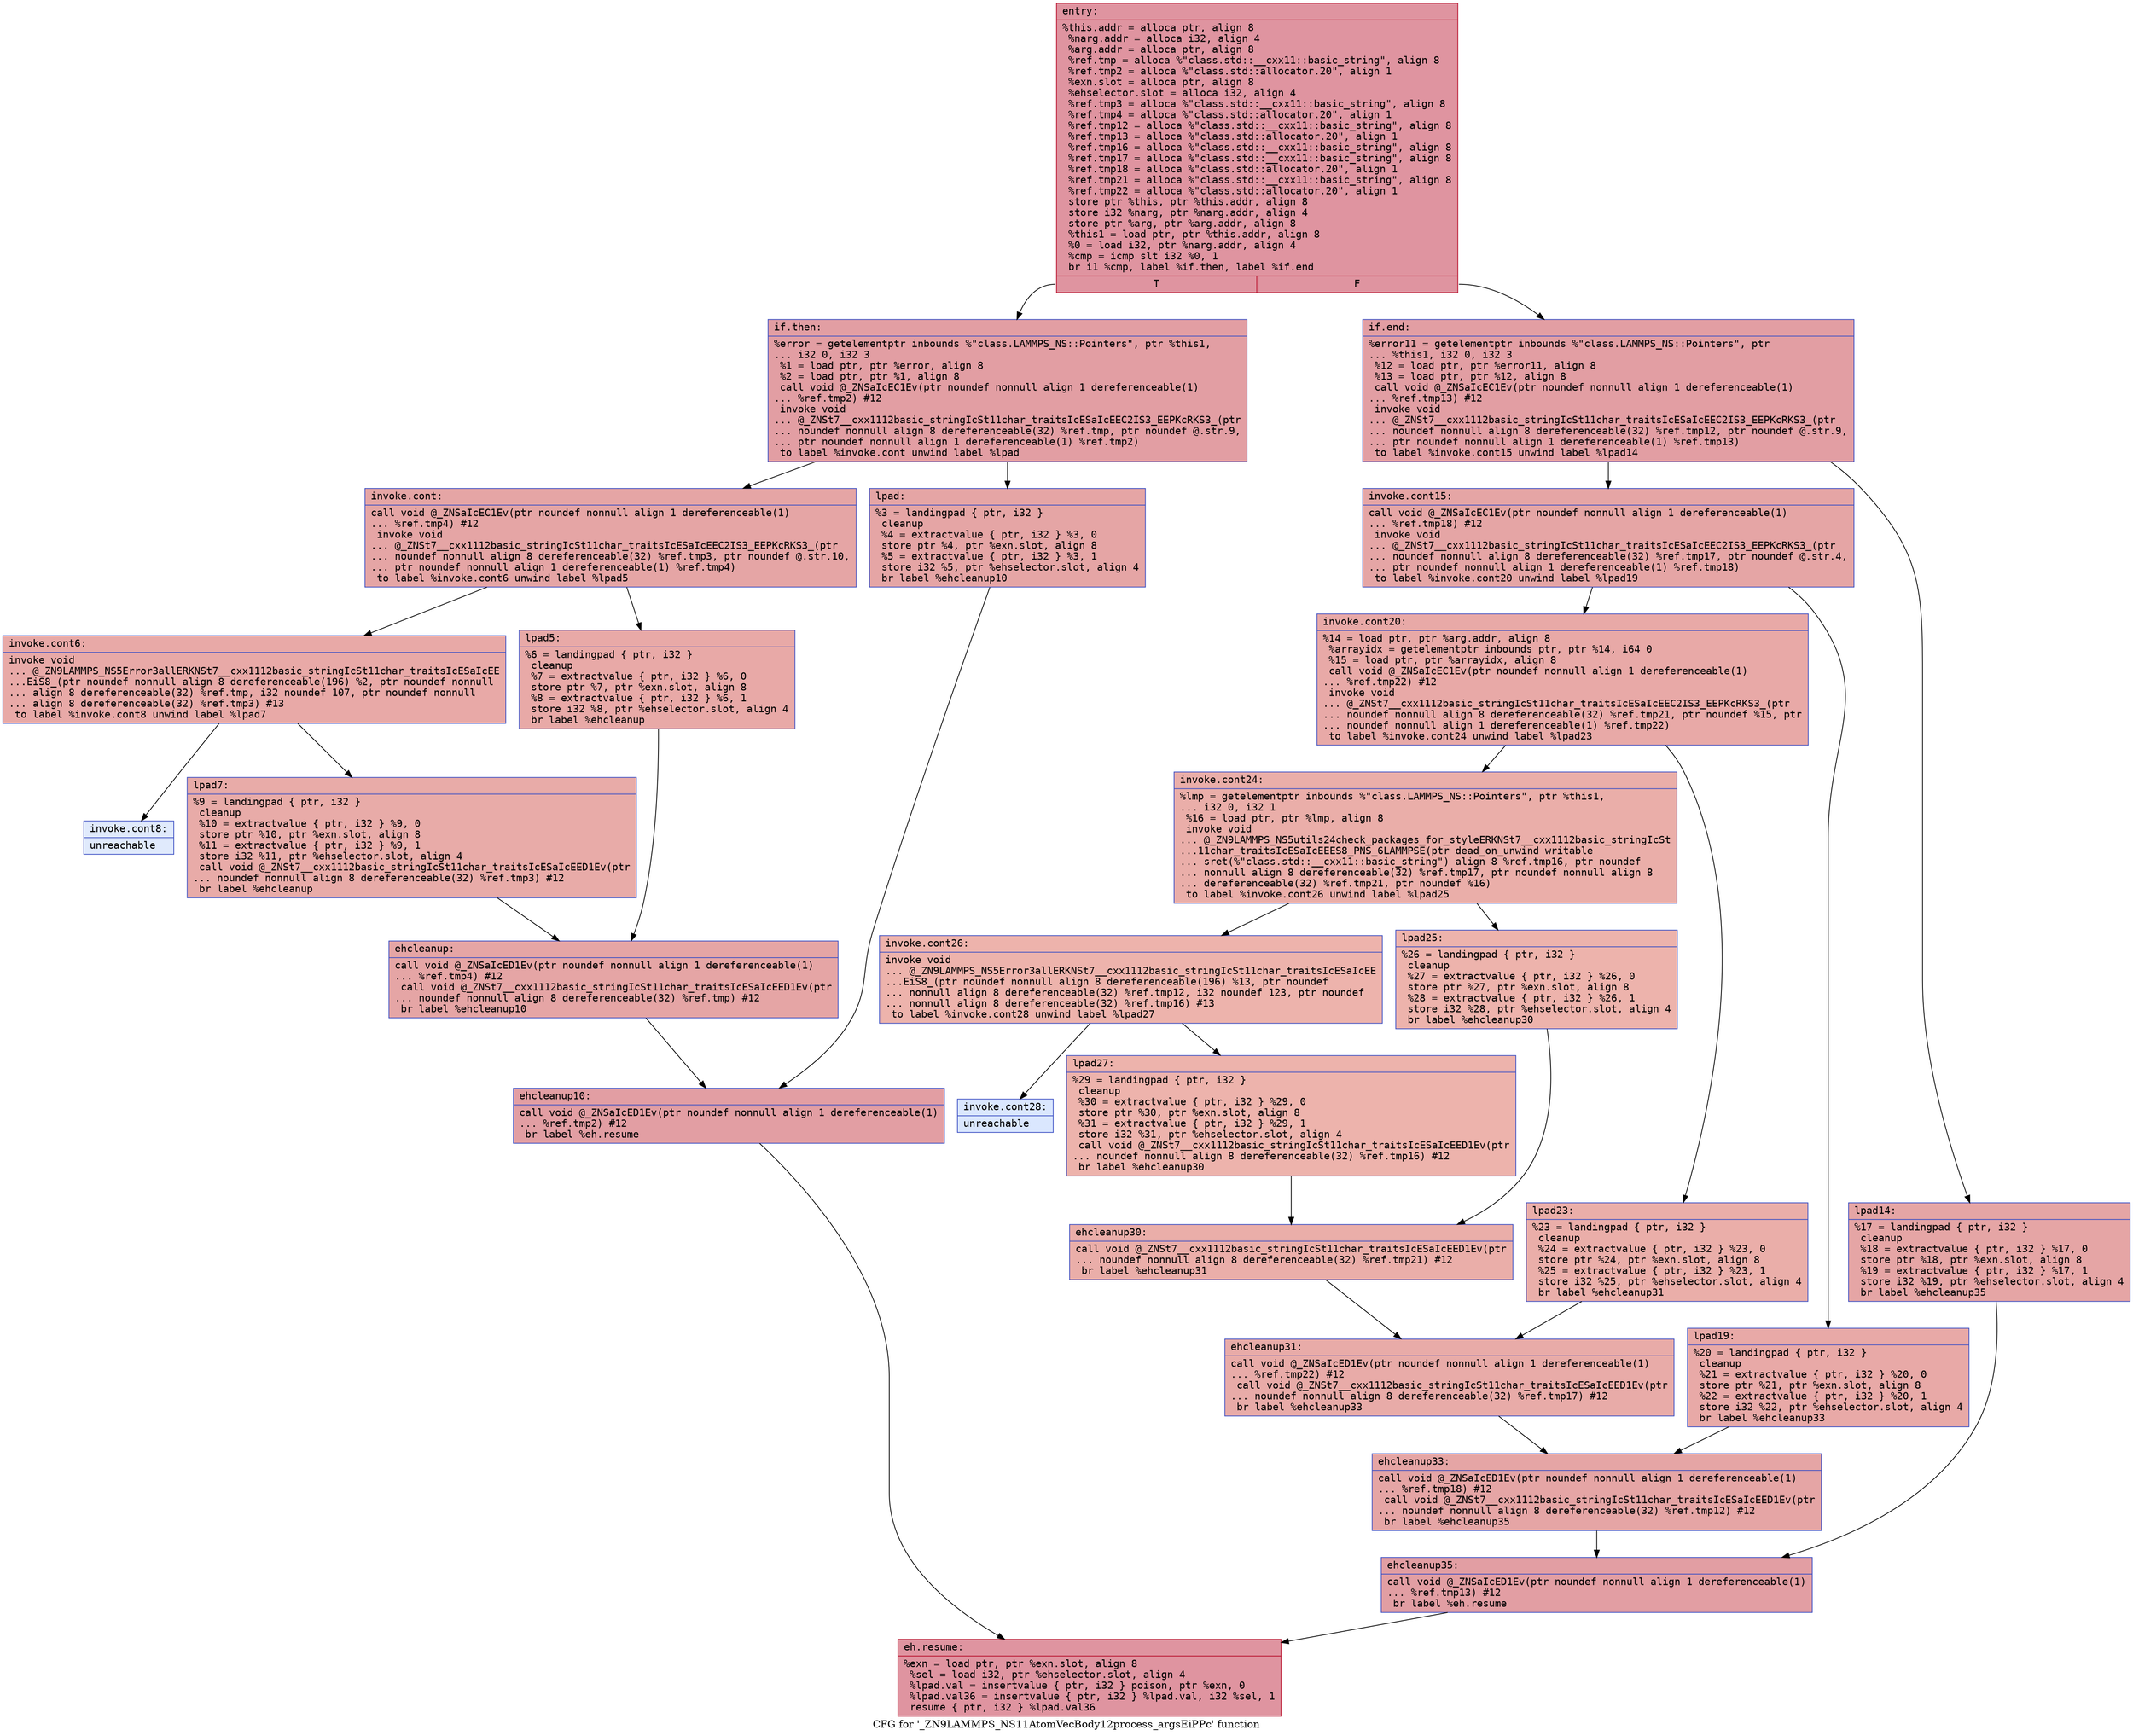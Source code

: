 digraph "CFG for '_ZN9LAMMPS_NS11AtomVecBody12process_argsEiPPc' function" {
	label="CFG for '_ZN9LAMMPS_NS11AtomVecBody12process_argsEiPPc' function";

	Node0x564c7b4444a0 [shape=record,color="#b70d28ff", style=filled, fillcolor="#b70d2870" fontname="Courier",label="{entry:\l|  %this.addr = alloca ptr, align 8\l  %narg.addr = alloca i32, align 4\l  %arg.addr = alloca ptr, align 8\l  %ref.tmp = alloca %\"class.std::__cxx11::basic_string\", align 8\l  %ref.tmp2 = alloca %\"class.std::allocator.20\", align 1\l  %exn.slot = alloca ptr, align 8\l  %ehselector.slot = alloca i32, align 4\l  %ref.tmp3 = alloca %\"class.std::__cxx11::basic_string\", align 8\l  %ref.tmp4 = alloca %\"class.std::allocator.20\", align 1\l  %ref.tmp12 = alloca %\"class.std::__cxx11::basic_string\", align 8\l  %ref.tmp13 = alloca %\"class.std::allocator.20\", align 1\l  %ref.tmp16 = alloca %\"class.std::__cxx11::basic_string\", align 8\l  %ref.tmp17 = alloca %\"class.std::__cxx11::basic_string\", align 8\l  %ref.tmp18 = alloca %\"class.std::allocator.20\", align 1\l  %ref.tmp21 = alloca %\"class.std::__cxx11::basic_string\", align 8\l  %ref.tmp22 = alloca %\"class.std::allocator.20\", align 1\l  store ptr %this, ptr %this.addr, align 8\l  store i32 %narg, ptr %narg.addr, align 4\l  store ptr %arg, ptr %arg.addr, align 8\l  %this1 = load ptr, ptr %this.addr, align 8\l  %0 = load i32, ptr %narg.addr, align 4\l  %cmp = icmp slt i32 %0, 1\l  br i1 %cmp, label %if.then, label %if.end\l|{<s0>T|<s1>F}}"];
	Node0x564c7b4444a0:s0 -> Node0x564c7b445380[tooltip="entry -> if.then\nProbability 50.00%" ];
	Node0x564c7b4444a0:s1 -> Node0x564c7b4453f0[tooltip="entry -> if.end\nProbability 50.00%" ];
	Node0x564c7b445380 [shape=record,color="#3d50c3ff", style=filled, fillcolor="#be242e70" fontname="Courier",label="{if.then:\l|  %error = getelementptr inbounds %\"class.LAMMPS_NS::Pointers\", ptr %this1,\l... i32 0, i32 3\l  %1 = load ptr, ptr %error, align 8\l  %2 = load ptr, ptr %1, align 8\l  call void @_ZNSaIcEC1Ev(ptr noundef nonnull align 1 dereferenceable(1)\l... %ref.tmp2) #12\l  invoke void\l... @_ZNSt7__cxx1112basic_stringIcSt11char_traitsIcESaIcEEC2IS3_EEPKcRKS3_(ptr\l... noundef nonnull align 8 dereferenceable(32) %ref.tmp, ptr noundef @.str.9,\l... ptr noundef nonnull align 1 dereferenceable(1) %ref.tmp2)\l          to label %invoke.cont unwind label %lpad\l}"];
	Node0x564c7b445380 -> Node0x564c7b445a00[tooltip="if.then -> invoke.cont\nProbability 50.00%" ];
	Node0x564c7b445380 -> Node0x564c7b445a80[tooltip="if.then -> lpad\nProbability 50.00%" ];
	Node0x564c7b445a00 [shape=record,color="#3d50c3ff", style=filled, fillcolor="#c5333470" fontname="Courier",label="{invoke.cont:\l|  call void @_ZNSaIcEC1Ev(ptr noundef nonnull align 1 dereferenceable(1)\l... %ref.tmp4) #12\l  invoke void\l... @_ZNSt7__cxx1112basic_stringIcSt11char_traitsIcESaIcEEC2IS3_EEPKcRKS3_(ptr\l... noundef nonnull align 8 dereferenceable(32) %ref.tmp3, ptr noundef @.str.10,\l... ptr noundef nonnull align 1 dereferenceable(1) %ref.tmp4)\l          to label %invoke.cont6 unwind label %lpad5\l}"];
	Node0x564c7b445a00 -> Node0x564c7b445da0[tooltip="invoke.cont -> invoke.cont6\nProbability 50.00%" ];
	Node0x564c7b445a00 -> Node0x564c7b445df0[tooltip="invoke.cont -> lpad5\nProbability 50.00%" ];
	Node0x564c7b445da0 [shape=record,color="#3d50c3ff", style=filled, fillcolor="#ca3b3770" fontname="Courier",label="{invoke.cont6:\l|  invoke void\l... @_ZN9LAMMPS_NS5Error3allERKNSt7__cxx1112basic_stringIcSt11char_traitsIcESaIcEE\l...EiS8_(ptr noundef nonnull align 8 dereferenceable(196) %2, ptr noundef nonnull\l... align 8 dereferenceable(32) %ref.tmp, i32 noundef 107, ptr noundef nonnull\l... align 8 dereferenceable(32) %ref.tmp3) #13\l          to label %invoke.cont8 unwind label %lpad7\l}"];
	Node0x564c7b445da0 -> Node0x564c7b445d50[tooltip="invoke.cont6 -> invoke.cont8\nProbability 0.00%" ];
	Node0x564c7b445da0 -> Node0x564c7b446110[tooltip="invoke.cont6 -> lpad7\nProbability 100.00%" ];
	Node0x564c7b445d50 [shape=record,color="#3d50c3ff", style=filled, fillcolor="#b9d0f970" fontname="Courier",label="{invoke.cont8:\l|  unreachable\l}"];
	Node0x564c7b445a80 [shape=record,color="#3d50c3ff", style=filled, fillcolor="#c5333470" fontname="Courier",label="{lpad:\l|  %3 = landingpad \{ ptr, i32 \}\l          cleanup\l  %4 = extractvalue \{ ptr, i32 \} %3, 0\l  store ptr %4, ptr %exn.slot, align 8\l  %5 = extractvalue \{ ptr, i32 \} %3, 1\l  store i32 %5, ptr %ehselector.slot, align 4\l  br label %ehcleanup10\l}"];
	Node0x564c7b445a80 -> Node0x564c7b4467b0[tooltip="lpad -> ehcleanup10\nProbability 100.00%" ];
	Node0x564c7b445df0 [shape=record,color="#3d50c3ff", style=filled, fillcolor="#ca3b3770" fontname="Courier",label="{lpad5:\l|  %6 = landingpad \{ ptr, i32 \}\l          cleanup\l  %7 = extractvalue \{ ptr, i32 \} %6, 0\l  store ptr %7, ptr %exn.slot, align 8\l  %8 = extractvalue \{ ptr, i32 \} %6, 1\l  store i32 %8, ptr %ehselector.slot, align 4\l  br label %ehcleanup\l}"];
	Node0x564c7b445df0 -> Node0x564c7b446b00[tooltip="lpad5 -> ehcleanup\nProbability 100.00%" ];
	Node0x564c7b446110 [shape=record,color="#3d50c3ff", style=filled, fillcolor="#cc403a70" fontname="Courier",label="{lpad7:\l|  %9 = landingpad \{ ptr, i32 \}\l          cleanup\l  %10 = extractvalue \{ ptr, i32 \} %9, 0\l  store ptr %10, ptr %exn.slot, align 8\l  %11 = extractvalue \{ ptr, i32 \} %9, 1\l  store i32 %11, ptr %ehselector.slot, align 4\l  call void @_ZNSt7__cxx1112basic_stringIcSt11char_traitsIcESaIcEED1Ev(ptr\l... noundef nonnull align 8 dereferenceable(32) %ref.tmp3) #12\l  br label %ehcleanup\l}"];
	Node0x564c7b446110 -> Node0x564c7b446b00[tooltip="lpad7 -> ehcleanup\nProbability 100.00%" ];
	Node0x564c7b446b00 [shape=record,color="#3d50c3ff", style=filled, fillcolor="#c5333470" fontname="Courier",label="{ehcleanup:\l|  call void @_ZNSaIcED1Ev(ptr noundef nonnull align 1 dereferenceable(1)\l... %ref.tmp4) #12\l  call void @_ZNSt7__cxx1112basic_stringIcSt11char_traitsIcESaIcEED1Ev(ptr\l... noundef nonnull align 8 dereferenceable(32) %ref.tmp) #12\l  br label %ehcleanup10\l}"];
	Node0x564c7b446b00 -> Node0x564c7b4467b0[tooltip="ehcleanup -> ehcleanup10\nProbability 100.00%" ];
	Node0x564c7b4467b0 [shape=record,color="#3d50c3ff", style=filled, fillcolor="#be242e70" fontname="Courier",label="{ehcleanup10:\l|  call void @_ZNSaIcED1Ev(ptr noundef nonnull align 1 dereferenceable(1)\l... %ref.tmp2) #12\l  br label %eh.resume\l}"];
	Node0x564c7b4467b0 -> Node0x564c7b4473b0[tooltip="ehcleanup10 -> eh.resume\nProbability 100.00%" ];
	Node0x564c7b4453f0 [shape=record,color="#3d50c3ff", style=filled, fillcolor="#be242e70" fontname="Courier",label="{if.end:\l|  %error11 = getelementptr inbounds %\"class.LAMMPS_NS::Pointers\", ptr\l... %this1, i32 0, i32 3\l  %12 = load ptr, ptr %error11, align 8\l  %13 = load ptr, ptr %12, align 8\l  call void @_ZNSaIcEC1Ev(ptr noundef nonnull align 1 dereferenceable(1)\l... %ref.tmp13) #12\l  invoke void\l... @_ZNSt7__cxx1112basic_stringIcSt11char_traitsIcESaIcEEC2IS3_EEPKcRKS3_(ptr\l... noundef nonnull align 8 dereferenceable(32) %ref.tmp12, ptr noundef @.str.9,\l... ptr noundef nonnull align 1 dereferenceable(1) %ref.tmp13)\l          to label %invoke.cont15 unwind label %lpad14\l}"];
	Node0x564c7b4453f0 -> Node0x564c7b4477b0[tooltip="if.end -> invoke.cont15\nProbability 50.00%" ];
	Node0x564c7b4453f0 -> Node0x564c7b447830[tooltip="if.end -> lpad14\nProbability 50.00%" ];
	Node0x564c7b4477b0 [shape=record,color="#3d50c3ff", style=filled, fillcolor="#c5333470" fontname="Courier",label="{invoke.cont15:\l|  call void @_ZNSaIcEC1Ev(ptr noundef nonnull align 1 dereferenceable(1)\l... %ref.tmp18) #12\l  invoke void\l... @_ZNSt7__cxx1112basic_stringIcSt11char_traitsIcESaIcEEC2IS3_EEPKcRKS3_(ptr\l... noundef nonnull align 8 dereferenceable(32) %ref.tmp17, ptr noundef @.str.4,\l... ptr noundef nonnull align 1 dereferenceable(1) %ref.tmp18)\l          to label %invoke.cont20 unwind label %lpad19\l}"];
	Node0x564c7b4477b0 -> Node0x564c7b447b50[tooltip="invoke.cont15 -> invoke.cont20\nProbability 50.00%" ];
	Node0x564c7b4477b0 -> Node0x564c7b447ba0[tooltip="invoke.cont15 -> lpad19\nProbability 50.00%" ];
	Node0x564c7b447b50 [shape=record,color="#3d50c3ff", style=filled, fillcolor="#ca3b3770" fontname="Courier",label="{invoke.cont20:\l|  %14 = load ptr, ptr %arg.addr, align 8\l  %arrayidx = getelementptr inbounds ptr, ptr %14, i64 0\l  %15 = load ptr, ptr %arrayidx, align 8\l  call void @_ZNSaIcEC1Ev(ptr noundef nonnull align 1 dereferenceable(1)\l... %ref.tmp22) #12\l  invoke void\l... @_ZNSt7__cxx1112basic_stringIcSt11char_traitsIcESaIcEEC2IS3_EEPKcRKS3_(ptr\l... noundef nonnull align 8 dereferenceable(32) %ref.tmp21, ptr noundef %15, ptr\l... noundef nonnull align 1 dereferenceable(1) %ref.tmp22)\l          to label %invoke.cont24 unwind label %lpad23\l}"];
	Node0x564c7b447b50 -> Node0x564c7b4480c0[tooltip="invoke.cont20 -> invoke.cont24\nProbability 50.00%" ];
	Node0x564c7b447b50 -> Node0x564c7b448140[tooltip="invoke.cont20 -> lpad23\nProbability 50.00%" ];
	Node0x564c7b4480c0 [shape=record,color="#3d50c3ff", style=filled, fillcolor="#d0473d70" fontname="Courier",label="{invoke.cont24:\l|  %lmp = getelementptr inbounds %\"class.LAMMPS_NS::Pointers\", ptr %this1,\l... i32 0, i32 1\l  %16 = load ptr, ptr %lmp, align 8\l  invoke void\l... @_ZN9LAMMPS_NS5utils24check_packages_for_styleERKNSt7__cxx1112basic_stringIcSt\l...11char_traitsIcESaIcEEES8_PNS_6LAMMPSE(ptr dead_on_unwind writable\l... sret(%\"class.std::__cxx11::basic_string\") align 8 %ref.tmp16, ptr noundef\l... nonnull align 8 dereferenceable(32) %ref.tmp17, ptr noundef nonnull align 8\l... dereferenceable(32) %ref.tmp21, ptr noundef %16)\l          to label %invoke.cont26 unwind label %lpad25\l}"];
	Node0x564c7b4480c0 -> Node0x564c7b448070[tooltip="invoke.cont24 -> invoke.cont26\nProbability 50.00%" ];
	Node0x564c7b4480c0 -> Node0x564c7b4485f0[tooltip="invoke.cont24 -> lpad25\nProbability 50.00%" ];
	Node0x564c7b448070 [shape=record,color="#3d50c3ff", style=filled, fillcolor="#d6524470" fontname="Courier",label="{invoke.cont26:\l|  invoke void\l... @_ZN9LAMMPS_NS5Error3allERKNSt7__cxx1112basic_stringIcSt11char_traitsIcESaIcEE\l...EiS8_(ptr noundef nonnull align 8 dereferenceable(196) %13, ptr noundef\l... nonnull align 8 dereferenceable(32) %ref.tmp12, i32 noundef 123, ptr noundef\l... nonnull align 8 dereferenceable(32) %ref.tmp16) #13\l          to label %invoke.cont28 unwind label %lpad27\l}"];
	Node0x564c7b448070 -> Node0x564c7b448a00[tooltip="invoke.cont26 -> invoke.cont28\nProbability 0.00%" ];
	Node0x564c7b448070 -> Node0x564c7b448ae0[tooltip="invoke.cont26 -> lpad27\nProbability 100.00%" ];
	Node0x564c7b448a00 [shape=record,color="#3d50c3ff", style=filled, fillcolor="#abc8fd70" fontname="Courier",label="{invoke.cont28:\l|  unreachable\l}"];
	Node0x564c7b447830 [shape=record,color="#3d50c3ff", style=filled, fillcolor="#c5333470" fontname="Courier",label="{lpad14:\l|  %17 = landingpad \{ ptr, i32 \}\l          cleanup\l  %18 = extractvalue \{ ptr, i32 \} %17, 0\l  store ptr %18, ptr %exn.slot, align 8\l  %19 = extractvalue \{ ptr, i32 \} %17, 1\l  store i32 %19, ptr %ehselector.slot, align 4\l  br label %ehcleanup35\l}"];
	Node0x564c7b447830 -> Node0x564c7b4490a0[tooltip="lpad14 -> ehcleanup35\nProbability 100.00%" ];
	Node0x564c7b447ba0 [shape=record,color="#3d50c3ff", style=filled, fillcolor="#ca3b3770" fontname="Courier",label="{lpad19:\l|  %20 = landingpad \{ ptr, i32 \}\l          cleanup\l  %21 = extractvalue \{ ptr, i32 \} %20, 0\l  store ptr %21, ptr %exn.slot, align 8\l  %22 = extractvalue \{ ptr, i32 \} %20, 1\l  store i32 %22, ptr %ehselector.slot, align 4\l  br label %ehcleanup33\l}"];
	Node0x564c7b447ba0 -> Node0x564c7b4493f0[tooltip="lpad19 -> ehcleanup33\nProbability 100.00%" ];
	Node0x564c7b448140 [shape=record,color="#3d50c3ff", style=filled, fillcolor="#d0473d70" fontname="Courier",label="{lpad23:\l|  %23 = landingpad \{ ptr, i32 \}\l          cleanup\l  %24 = extractvalue \{ ptr, i32 \} %23, 0\l  store ptr %24, ptr %exn.slot, align 8\l  %25 = extractvalue \{ ptr, i32 \} %23, 1\l  store i32 %25, ptr %ehselector.slot, align 4\l  br label %ehcleanup31\l}"];
	Node0x564c7b448140 -> Node0x564c7b449d80[tooltip="lpad23 -> ehcleanup31\nProbability 100.00%" ];
	Node0x564c7b4485f0 [shape=record,color="#3d50c3ff", style=filled, fillcolor="#d6524470" fontname="Courier",label="{lpad25:\l|  %26 = landingpad \{ ptr, i32 \}\l          cleanup\l  %27 = extractvalue \{ ptr, i32 \} %26, 0\l  store ptr %27, ptr %exn.slot, align 8\l  %28 = extractvalue \{ ptr, i32 \} %26, 1\l  store i32 %28, ptr %ehselector.slot, align 4\l  br label %ehcleanup30\l}"];
	Node0x564c7b4485f0 -> Node0x564c7b44a0f0[tooltip="lpad25 -> ehcleanup30\nProbability 100.00%" ];
	Node0x564c7b448ae0 [shape=record,color="#3d50c3ff", style=filled, fillcolor="#d6524470" fontname="Courier",label="{lpad27:\l|  %29 = landingpad \{ ptr, i32 \}\l          cleanup\l  %30 = extractvalue \{ ptr, i32 \} %29, 0\l  store ptr %30, ptr %exn.slot, align 8\l  %31 = extractvalue \{ ptr, i32 \} %29, 1\l  store i32 %31, ptr %ehselector.slot, align 4\l  call void @_ZNSt7__cxx1112basic_stringIcSt11char_traitsIcESaIcEED1Ev(ptr\l... noundef nonnull align 8 dereferenceable(32) %ref.tmp16) #12\l  br label %ehcleanup30\l}"];
	Node0x564c7b448ae0 -> Node0x564c7b44a0f0[tooltip="lpad27 -> ehcleanup30\nProbability 100.00%" ];
	Node0x564c7b44a0f0 [shape=record,color="#3d50c3ff", style=filled, fillcolor="#d0473d70" fontname="Courier",label="{ehcleanup30:\l|  call void @_ZNSt7__cxx1112basic_stringIcSt11char_traitsIcESaIcEED1Ev(ptr\l... noundef nonnull align 8 dereferenceable(32) %ref.tmp21) #12\l  br label %ehcleanup31\l}"];
	Node0x564c7b44a0f0 -> Node0x564c7b449d80[tooltip="ehcleanup30 -> ehcleanup31\nProbability 100.00%" ];
	Node0x564c7b449d80 [shape=record,color="#3d50c3ff", style=filled, fillcolor="#cc403a70" fontname="Courier",label="{ehcleanup31:\l|  call void @_ZNSaIcED1Ev(ptr noundef nonnull align 1 dereferenceable(1)\l... %ref.tmp22) #12\l  call void @_ZNSt7__cxx1112basic_stringIcSt11char_traitsIcESaIcEED1Ev(ptr\l... noundef nonnull align 8 dereferenceable(32) %ref.tmp17) #12\l  br label %ehcleanup33\l}"];
	Node0x564c7b449d80 -> Node0x564c7b4493f0[tooltip="ehcleanup31 -> ehcleanup33\nProbability 100.00%" ];
	Node0x564c7b4493f0 [shape=record,color="#3d50c3ff", style=filled, fillcolor="#c5333470" fontname="Courier",label="{ehcleanup33:\l|  call void @_ZNSaIcED1Ev(ptr noundef nonnull align 1 dereferenceable(1)\l... %ref.tmp18) #12\l  call void @_ZNSt7__cxx1112basic_stringIcSt11char_traitsIcESaIcEED1Ev(ptr\l... noundef nonnull align 8 dereferenceable(32) %ref.tmp12) #12\l  br label %ehcleanup35\l}"];
	Node0x564c7b4493f0 -> Node0x564c7b4490a0[tooltip="ehcleanup33 -> ehcleanup35\nProbability 100.00%" ];
	Node0x564c7b4490a0 [shape=record,color="#3d50c3ff", style=filled, fillcolor="#be242e70" fontname="Courier",label="{ehcleanup35:\l|  call void @_ZNSaIcED1Ev(ptr noundef nonnull align 1 dereferenceable(1)\l... %ref.tmp13) #12\l  br label %eh.resume\l}"];
	Node0x564c7b4490a0 -> Node0x564c7b4473b0[tooltip="ehcleanup35 -> eh.resume\nProbability 100.00%" ];
	Node0x564c7b4473b0 [shape=record,color="#b70d28ff", style=filled, fillcolor="#b70d2870" fontname="Courier",label="{eh.resume:\l|  %exn = load ptr, ptr %exn.slot, align 8\l  %sel = load i32, ptr %ehselector.slot, align 4\l  %lpad.val = insertvalue \{ ptr, i32 \} poison, ptr %exn, 0\l  %lpad.val36 = insertvalue \{ ptr, i32 \} %lpad.val, i32 %sel, 1\l  resume \{ ptr, i32 \} %lpad.val36\l}"];
}
